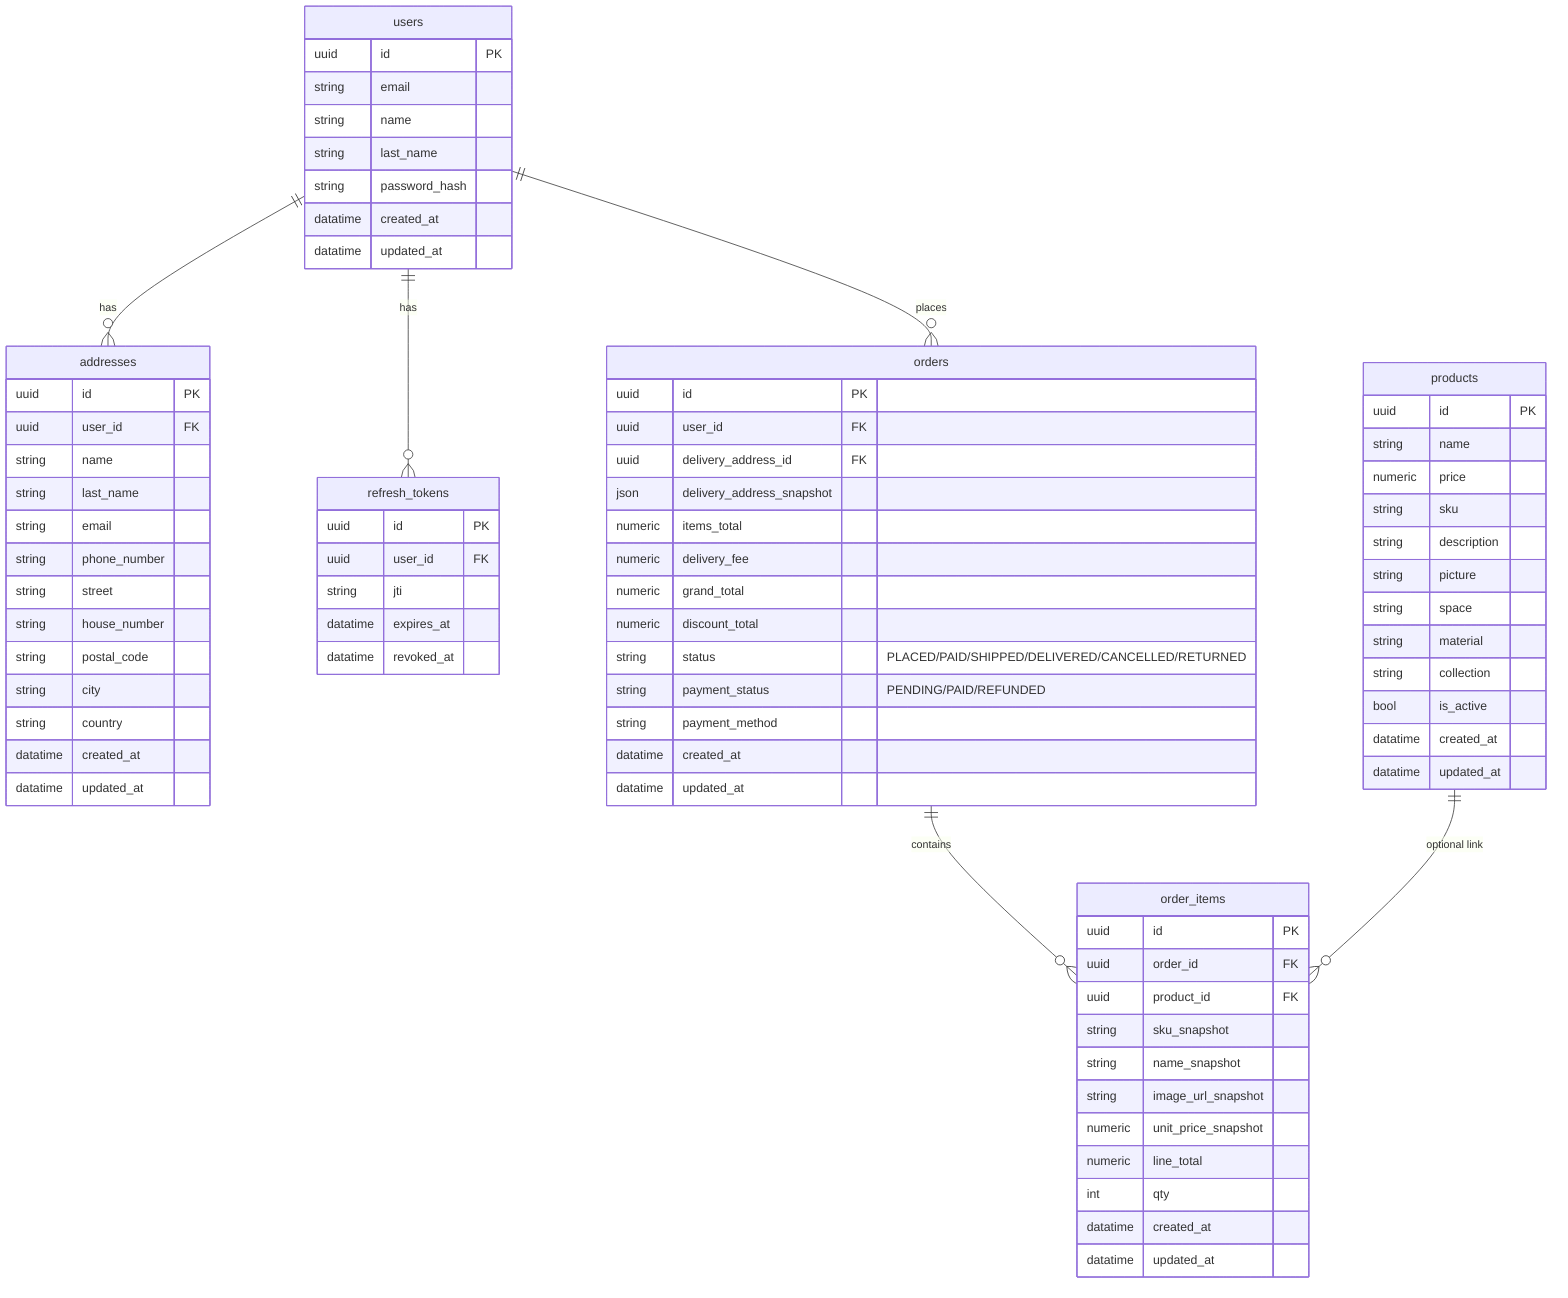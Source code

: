 erDiagram
  users ||--o{ addresses : has
  users ||--o{ refresh_tokens : has
  orders ||--o{ order_items : contains
  users ||--o{ orders : places
  products ||--o{ order_items : "optional link"

  users {
    uuid id PK
    string email
    string name
    string last_name
    string password_hash
    datatime created_at
    datatime updated_at
  }

  addresses {
    uuid id PK
    uuid user_id FK
    string name
    string last_name
    string email
    string phone_number
    string street
    string house_number
    string postal_code
    string city
    string country
    datatime created_at
    datatime updated_at
  }

  products {
    uuid id PK
    string name
    numeric price
    string sku
    string description
    string picture
    string space
    string material
    string collection
    bool is_active
    datatime created_at
    datatime updated_at
  }

  refresh_tokens {
      uuid id PK
      uuid user_id FK
      string jti
      datatime expires_at
      datatime revoked_at
  }

  orders {
      uuid id PK
      uuid user_id FK
      uuid delivery_address_id FK
      json delivery_address_snapshot
      numeric items_total
      numeric delivery_fee
      numeric grand_total
      numeric discount_total
      string status "PLACED/PAID/SHIPPED/DELIVERED/CANCELLED/RETURNED"
      string payment_status "PENDING/PAID/REFUNDED"
      string payment_method
      datatime created_at
      datatime updated_at
  }

  order_items {
      uuid id PK
      uuid order_id FK
      uuid product_id FK
      string sku_snapshot
      string name_snapshot
      string image_url_snapshot
      numeric unit_price_snapshot
      numeric line_total
      int qty
      datatime created_at
      datatime updated_at
  }